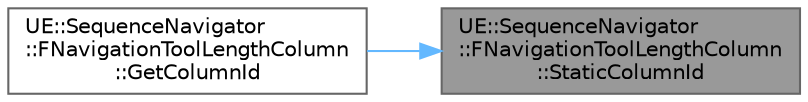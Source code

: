 digraph "UE::SequenceNavigator::FNavigationToolLengthColumn::StaticColumnId"
{
 // INTERACTIVE_SVG=YES
 // LATEX_PDF_SIZE
  bgcolor="transparent";
  edge [fontname=Helvetica,fontsize=10,labelfontname=Helvetica,labelfontsize=10];
  node [fontname=Helvetica,fontsize=10,shape=box,height=0.2,width=0.4];
  rankdir="RL";
  Node1 [id="Node000001",label="UE::SequenceNavigator\l::FNavigationToolLengthColumn\l::StaticColumnId",height=0.2,width=0.4,color="gray40", fillcolor="grey60", style="filled", fontcolor="black",tooltip=" "];
  Node1 -> Node2 [id="edge1_Node000001_Node000002",dir="back",color="steelblue1",style="solid",tooltip=" "];
  Node2 [id="Node000002",label="UE::SequenceNavigator\l::FNavigationToolLengthColumn\l::GetColumnId",height=0.2,width=0.4,color="grey40", fillcolor="white", style="filled",URL="$da/d0d/classUE_1_1SequenceNavigator_1_1FNavigationToolLengthColumn.html#a3395341fe2e1985e59672282f6115971",tooltip=" "];
}
